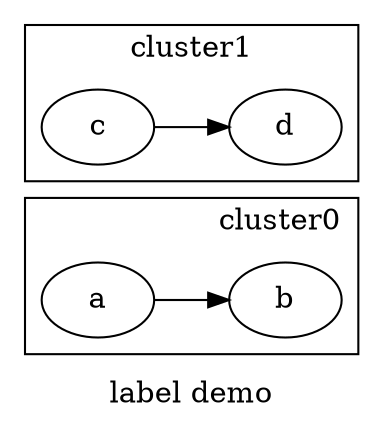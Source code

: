 digraph G {
  rankdir="LR";
  label = "label demo";
  subgraph cluster0 {
    a;
    b;
    a->b;
    label = "cluster0";
    labeljust="right";
  }
  subgraph cluster1 {
    c;
    d;
    c->d;
    label = "cluster1";
  }
}
